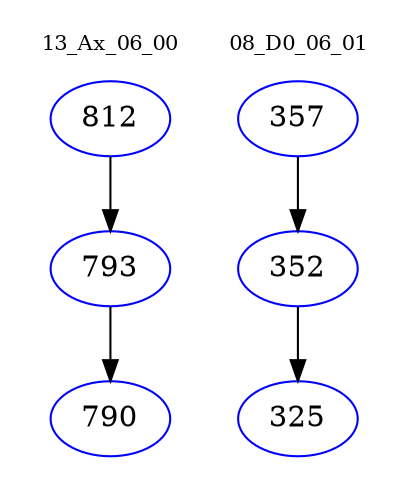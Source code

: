 digraph{
subgraph cluster_0 {
color = white
label = "13_Ax_06_00";
fontsize=10;
T0_812 [label="812", color="blue"]
T0_812 -> T0_793 [color="black"]
T0_793 [label="793", color="blue"]
T0_793 -> T0_790 [color="black"]
T0_790 [label="790", color="blue"]
}
subgraph cluster_1 {
color = white
label = "08_D0_06_01";
fontsize=10;
T1_357 [label="357", color="blue"]
T1_357 -> T1_352 [color="black"]
T1_352 [label="352", color="blue"]
T1_352 -> T1_325 [color="black"]
T1_325 [label="325", color="blue"]
}
}
